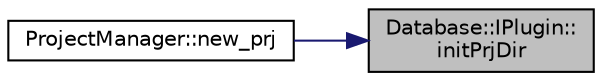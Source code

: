 digraph "Database::IPlugin::initPrjDir"
{
 // LATEX_PDF_SIZE
  edge [fontname="Helvetica",fontsize="10",labelfontname="Helvetica",labelfontsize="10"];
  node [fontname="Helvetica",fontsize="10",shape=record];
  rankdir="RL";
  Node1 [label="Database::IPlugin::\linitPrjDir",height=0.2,width=0.4,color="black", fillcolor="grey75", style="filled", fontcolor="black",tooltip=" "];
  Node1 -> Node2 [dir="back",color="midnightblue",fontsize="10",style="solid",fontname="Helvetica"];
  Node2 [label="ProjectManager::new_prj",height=0.2,width=0.4,color="black", fillcolor="white", style="filled",URL="$class_project_manager.html#a1b1d9f731deac51d3d9dbb7ef892131a",tooltip=" "];
}
